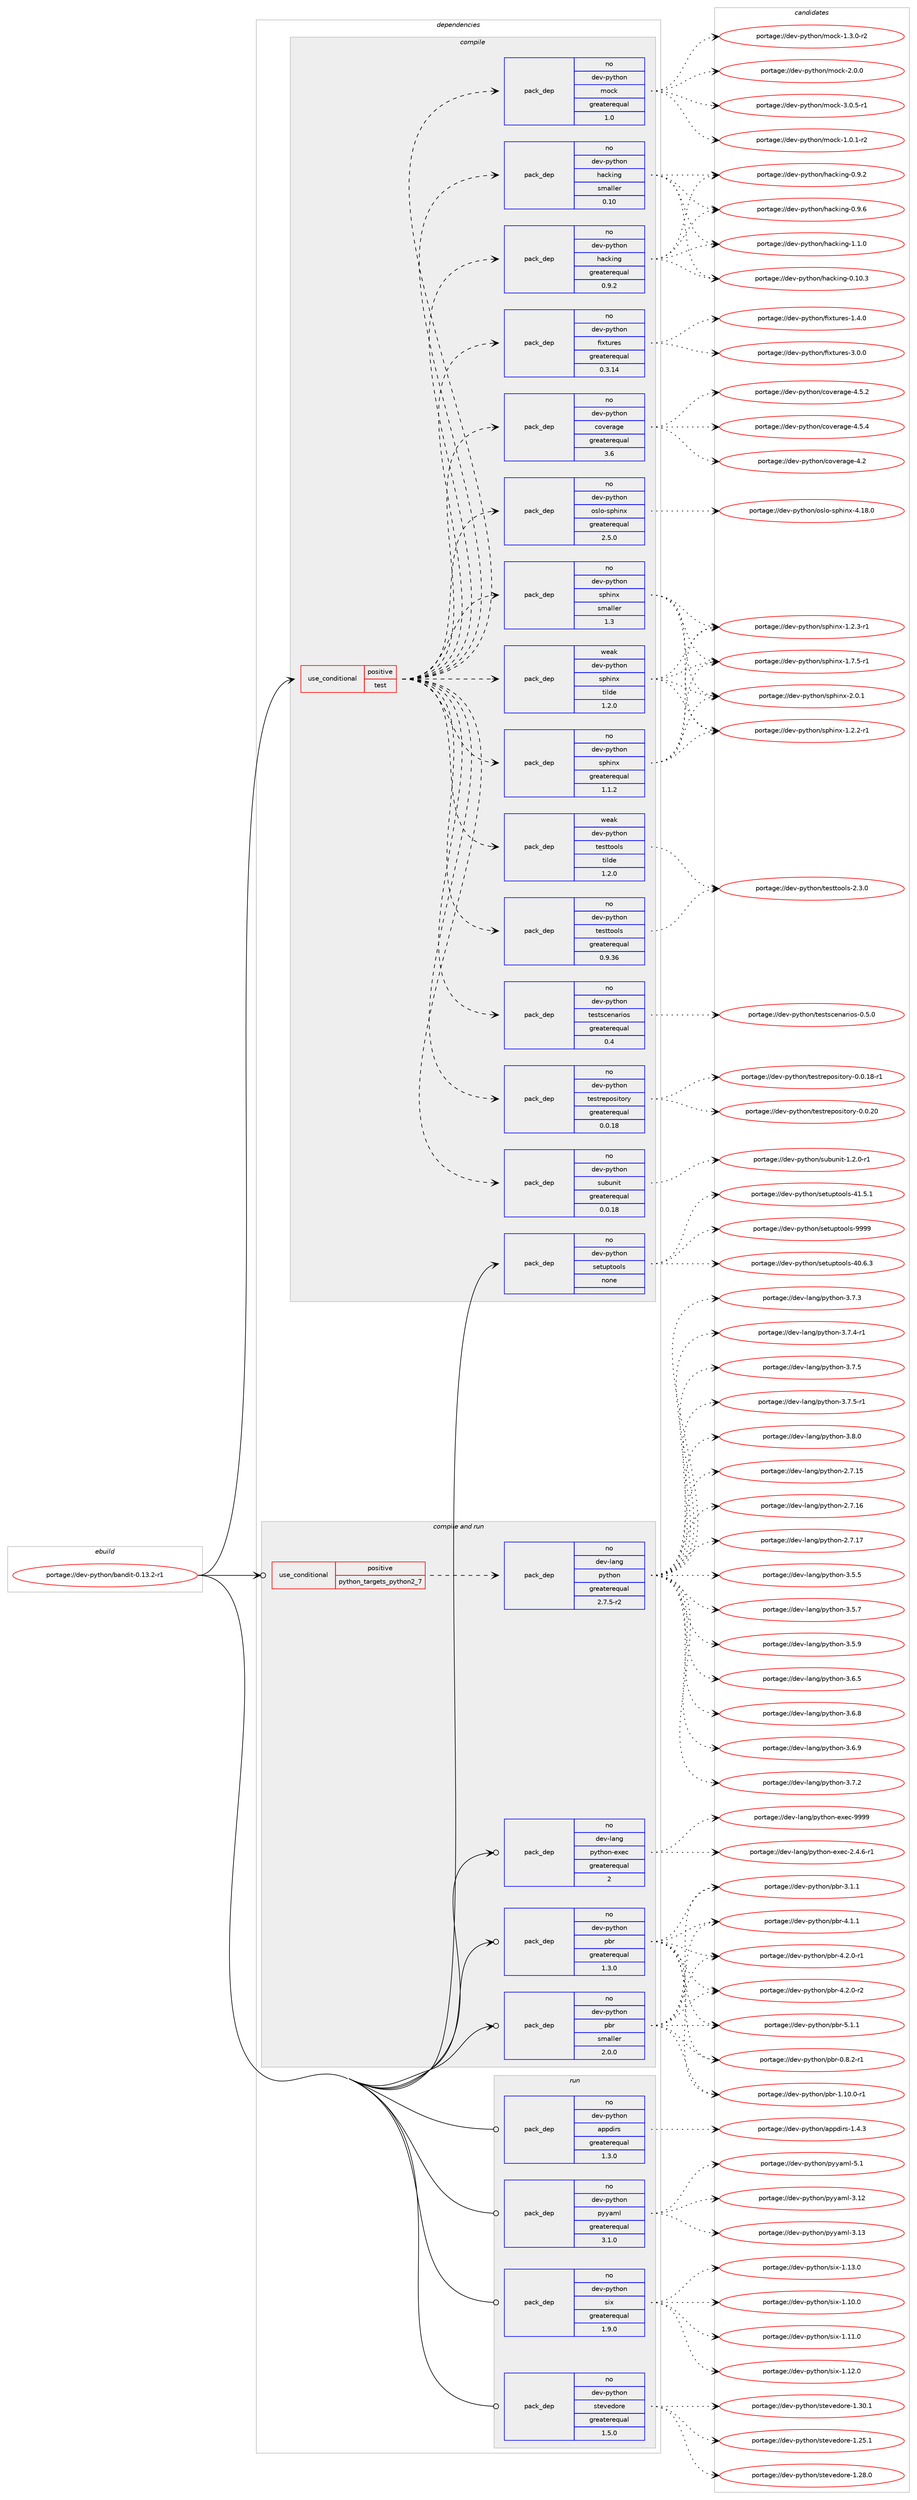 digraph prolog {

# *************
# Graph options
# *************

newrank=true;
concentrate=true;
compound=true;
graph [rankdir=LR,fontname=Helvetica,fontsize=10,ranksep=1.5];#, ranksep=2.5, nodesep=0.2];
edge  [arrowhead=vee];
node  [fontname=Helvetica,fontsize=10];

# **********
# The ebuild
# **********

subgraph cluster_leftcol {
color=gray;
rank=same;
label=<<i>ebuild</i>>;
id [label="portage://dev-python/bandit-0.13.2-r1", color=red, width=4, href="../dev-python/bandit-0.13.2-r1.svg"];
}

# ****************
# The dependencies
# ****************

subgraph cluster_midcol {
color=gray;
label=<<i>dependencies</i>>;
subgraph cluster_compile {
fillcolor="#eeeeee";
style=filled;
label=<<i>compile</i>>;
subgraph cond26041 {
dependency131203 [label=<<TABLE BORDER="0" CELLBORDER="1" CELLSPACING="0" CELLPADDING="4"><TR><TD ROWSPAN="3" CELLPADDING="10">use_conditional</TD></TR><TR><TD>positive</TD></TR><TR><TD>test</TD></TR></TABLE>>, shape=none, color=red];
subgraph pack101857 {
dependency131204 [label=<<TABLE BORDER="0" CELLBORDER="1" CELLSPACING="0" CELLPADDING="4" WIDTH="220"><TR><TD ROWSPAN="6" CELLPADDING="30">pack_dep</TD></TR><TR><TD WIDTH="110">no</TD></TR><TR><TD>dev-python</TD></TR><TR><TD>coverage</TD></TR><TR><TD>greaterequal</TD></TR><TR><TD>3.6</TD></TR></TABLE>>, shape=none, color=blue];
}
dependency131203:e -> dependency131204:w [weight=20,style="dashed",arrowhead="vee"];
subgraph pack101858 {
dependency131205 [label=<<TABLE BORDER="0" CELLBORDER="1" CELLSPACING="0" CELLPADDING="4" WIDTH="220"><TR><TD ROWSPAN="6" CELLPADDING="30">pack_dep</TD></TR><TR><TD WIDTH="110">no</TD></TR><TR><TD>dev-python</TD></TR><TR><TD>fixtures</TD></TR><TR><TD>greaterequal</TD></TR><TR><TD>0.3.14</TD></TR></TABLE>>, shape=none, color=blue];
}
dependency131203:e -> dependency131205:w [weight=20,style="dashed",arrowhead="vee"];
subgraph pack101859 {
dependency131206 [label=<<TABLE BORDER="0" CELLBORDER="1" CELLSPACING="0" CELLPADDING="4" WIDTH="220"><TR><TD ROWSPAN="6" CELLPADDING="30">pack_dep</TD></TR><TR><TD WIDTH="110">no</TD></TR><TR><TD>dev-python</TD></TR><TR><TD>hacking</TD></TR><TR><TD>greaterequal</TD></TR><TR><TD>0.9.2</TD></TR></TABLE>>, shape=none, color=blue];
}
dependency131203:e -> dependency131206:w [weight=20,style="dashed",arrowhead="vee"];
subgraph pack101860 {
dependency131207 [label=<<TABLE BORDER="0" CELLBORDER="1" CELLSPACING="0" CELLPADDING="4" WIDTH="220"><TR><TD ROWSPAN="6" CELLPADDING="30">pack_dep</TD></TR><TR><TD WIDTH="110">no</TD></TR><TR><TD>dev-python</TD></TR><TR><TD>hacking</TD></TR><TR><TD>smaller</TD></TR><TR><TD>0.10</TD></TR></TABLE>>, shape=none, color=blue];
}
dependency131203:e -> dependency131207:w [weight=20,style="dashed",arrowhead="vee"];
subgraph pack101861 {
dependency131208 [label=<<TABLE BORDER="0" CELLBORDER="1" CELLSPACING="0" CELLPADDING="4" WIDTH="220"><TR><TD ROWSPAN="6" CELLPADDING="30">pack_dep</TD></TR><TR><TD WIDTH="110">no</TD></TR><TR><TD>dev-python</TD></TR><TR><TD>mock</TD></TR><TR><TD>greaterequal</TD></TR><TR><TD>1.0</TD></TR></TABLE>>, shape=none, color=blue];
}
dependency131203:e -> dependency131208:w [weight=20,style="dashed",arrowhead="vee"];
subgraph pack101862 {
dependency131209 [label=<<TABLE BORDER="0" CELLBORDER="1" CELLSPACING="0" CELLPADDING="4" WIDTH="220"><TR><TD ROWSPAN="6" CELLPADDING="30">pack_dep</TD></TR><TR><TD WIDTH="110">no</TD></TR><TR><TD>dev-python</TD></TR><TR><TD>subunit</TD></TR><TR><TD>greaterequal</TD></TR><TR><TD>0.0.18</TD></TR></TABLE>>, shape=none, color=blue];
}
dependency131203:e -> dependency131209:w [weight=20,style="dashed",arrowhead="vee"];
subgraph pack101863 {
dependency131210 [label=<<TABLE BORDER="0" CELLBORDER="1" CELLSPACING="0" CELLPADDING="4" WIDTH="220"><TR><TD ROWSPAN="6" CELLPADDING="30">pack_dep</TD></TR><TR><TD WIDTH="110">no</TD></TR><TR><TD>dev-python</TD></TR><TR><TD>testrepository</TD></TR><TR><TD>greaterequal</TD></TR><TR><TD>0.0.18</TD></TR></TABLE>>, shape=none, color=blue];
}
dependency131203:e -> dependency131210:w [weight=20,style="dashed",arrowhead="vee"];
subgraph pack101864 {
dependency131211 [label=<<TABLE BORDER="0" CELLBORDER="1" CELLSPACING="0" CELLPADDING="4" WIDTH="220"><TR><TD ROWSPAN="6" CELLPADDING="30">pack_dep</TD></TR><TR><TD WIDTH="110">no</TD></TR><TR><TD>dev-python</TD></TR><TR><TD>testscenarios</TD></TR><TR><TD>greaterequal</TD></TR><TR><TD>0.4</TD></TR></TABLE>>, shape=none, color=blue];
}
dependency131203:e -> dependency131211:w [weight=20,style="dashed",arrowhead="vee"];
subgraph pack101865 {
dependency131212 [label=<<TABLE BORDER="0" CELLBORDER="1" CELLSPACING="0" CELLPADDING="4" WIDTH="220"><TR><TD ROWSPAN="6" CELLPADDING="30">pack_dep</TD></TR><TR><TD WIDTH="110">no</TD></TR><TR><TD>dev-python</TD></TR><TR><TD>testtools</TD></TR><TR><TD>greaterequal</TD></TR><TR><TD>0.9.36</TD></TR></TABLE>>, shape=none, color=blue];
}
dependency131203:e -> dependency131212:w [weight=20,style="dashed",arrowhead="vee"];
subgraph pack101866 {
dependency131213 [label=<<TABLE BORDER="0" CELLBORDER="1" CELLSPACING="0" CELLPADDING="4" WIDTH="220"><TR><TD ROWSPAN="6" CELLPADDING="30">pack_dep</TD></TR><TR><TD WIDTH="110">weak</TD></TR><TR><TD>dev-python</TD></TR><TR><TD>testtools</TD></TR><TR><TD>tilde</TD></TR><TR><TD>1.2.0</TD></TR></TABLE>>, shape=none, color=blue];
}
dependency131203:e -> dependency131213:w [weight=20,style="dashed",arrowhead="vee"];
subgraph pack101867 {
dependency131214 [label=<<TABLE BORDER="0" CELLBORDER="1" CELLSPACING="0" CELLPADDING="4" WIDTH="220"><TR><TD ROWSPAN="6" CELLPADDING="30">pack_dep</TD></TR><TR><TD WIDTH="110">no</TD></TR><TR><TD>dev-python</TD></TR><TR><TD>sphinx</TD></TR><TR><TD>greaterequal</TD></TR><TR><TD>1.1.2</TD></TR></TABLE>>, shape=none, color=blue];
}
dependency131203:e -> dependency131214:w [weight=20,style="dashed",arrowhead="vee"];
subgraph pack101868 {
dependency131215 [label=<<TABLE BORDER="0" CELLBORDER="1" CELLSPACING="0" CELLPADDING="4" WIDTH="220"><TR><TD ROWSPAN="6" CELLPADDING="30">pack_dep</TD></TR><TR><TD WIDTH="110">weak</TD></TR><TR><TD>dev-python</TD></TR><TR><TD>sphinx</TD></TR><TR><TD>tilde</TD></TR><TR><TD>1.2.0</TD></TR></TABLE>>, shape=none, color=blue];
}
dependency131203:e -> dependency131215:w [weight=20,style="dashed",arrowhead="vee"];
subgraph pack101869 {
dependency131216 [label=<<TABLE BORDER="0" CELLBORDER="1" CELLSPACING="0" CELLPADDING="4" WIDTH="220"><TR><TD ROWSPAN="6" CELLPADDING="30">pack_dep</TD></TR><TR><TD WIDTH="110">no</TD></TR><TR><TD>dev-python</TD></TR><TR><TD>sphinx</TD></TR><TR><TD>smaller</TD></TR><TR><TD>1.3</TD></TR></TABLE>>, shape=none, color=blue];
}
dependency131203:e -> dependency131216:w [weight=20,style="dashed",arrowhead="vee"];
subgraph pack101870 {
dependency131217 [label=<<TABLE BORDER="0" CELLBORDER="1" CELLSPACING="0" CELLPADDING="4" WIDTH="220"><TR><TD ROWSPAN="6" CELLPADDING="30">pack_dep</TD></TR><TR><TD WIDTH="110">no</TD></TR><TR><TD>dev-python</TD></TR><TR><TD>oslo-sphinx</TD></TR><TR><TD>greaterequal</TD></TR><TR><TD>2.5.0</TD></TR></TABLE>>, shape=none, color=blue];
}
dependency131203:e -> dependency131217:w [weight=20,style="dashed",arrowhead="vee"];
}
id:e -> dependency131203:w [weight=20,style="solid",arrowhead="vee"];
subgraph pack101871 {
dependency131218 [label=<<TABLE BORDER="0" CELLBORDER="1" CELLSPACING="0" CELLPADDING="4" WIDTH="220"><TR><TD ROWSPAN="6" CELLPADDING="30">pack_dep</TD></TR><TR><TD WIDTH="110">no</TD></TR><TR><TD>dev-python</TD></TR><TR><TD>setuptools</TD></TR><TR><TD>none</TD></TR><TR><TD></TD></TR></TABLE>>, shape=none, color=blue];
}
id:e -> dependency131218:w [weight=20,style="solid",arrowhead="vee"];
}
subgraph cluster_compileandrun {
fillcolor="#eeeeee";
style=filled;
label=<<i>compile and run</i>>;
subgraph cond26042 {
dependency131219 [label=<<TABLE BORDER="0" CELLBORDER="1" CELLSPACING="0" CELLPADDING="4"><TR><TD ROWSPAN="3" CELLPADDING="10">use_conditional</TD></TR><TR><TD>positive</TD></TR><TR><TD>python_targets_python2_7</TD></TR></TABLE>>, shape=none, color=red];
subgraph pack101872 {
dependency131220 [label=<<TABLE BORDER="0" CELLBORDER="1" CELLSPACING="0" CELLPADDING="4" WIDTH="220"><TR><TD ROWSPAN="6" CELLPADDING="30">pack_dep</TD></TR><TR><TD WIDTH="110">no</TD></TR><TR><TD>dev-lang</TD></TR><TR><TD>python</TD></TR><TR><TD>greaterequal</TD></TR><TR><TD>2.7.5-r2</TD></TR></TABLE>>, shape=none, color=blue];
}
dependency131219:e -> dependency131220:w [weight=20,style="dashed",arrowhead="vee"];
}
id:e -> dependency131219:w [weight=20,style="solid",arrowhead="odotvee"];
subgraph pack101873 {
dependency131221 [label=<<TABLE BORDER="0" CELLBORDER="1" CELLSPACING="0" CELLPADDING="4" WIDTH="220"><TR><TD ROWSPAN="6" CELLPADDING="30">pack_dep</TD></TR><TR><TD WIDTH="110">no</TD></TR><TR><TD>dev-lang</TD></TR><TR><TD>python-exec</TD></TR><TR><TD>greaterequal</TD></TR><TR><TD>2</TD></TR></TABLE>>, shape=none, color=blue];
}
id:e -> dependency131221:w [weight=20,style="solid",arrowhead="odotvee"];
subgraph pack101874 {
dependency131222 [label=<<TABLE BORDER="0" CELLBORDER="1" CELLSPACING="0" CELLPADDING="4" WIDTH="220"><TR><TD ROWSPAN="6" CELLPADDING="30">pack_dep</TD></TR><TR><TD WIDTH="110">no</TD></TR><TR><TD>dev-python</TD></TR><TR><TD>pbr</TD></TR><TR><TD>greaterequal</TD></TR><TR><TD>1.3.0</TD></TR></TABLE>>, shape=none, color=blue];
}
id:e -> dependency131222:w [weight=20,style="solid",arrowhead="odotvee"];
subgraph pack101875 {
dependency131223 [label=<<TABLE BORDER="0" CELLBORDER="1" CELLSPACING="0" CELLPADDING="4" WIDTH="220"><TR><TD ROWSPAN="6" CELLPADDING="30">pack_dep</TD></TR><TR><TD WIDTH="110">no</TD></TR><TR><TD>dev-python</TD></TR><TR><TD>pbr</TD></TR><TR><TD>smaller</TD></TR><TR><TD>2.0.0</TD></TR></TABLE>>, shape=none, color=blue];
}
id:e -> dependency131223:w [weight=20,style="solid",arrowhead="odotvee"];
}
subgraph cluster_run {
fillcolor="#eeeeee";
style=filled;
label=<<i>run</i>>;
subgraph pack101876 {
dependency131224 [label=<<TABLE BORDER="0" CELLBORDER="1" CELLSPACING="0" CELLPADDING="4" WIDTH="220"><TR><TD ROWSPAN="6" CELLPADDING="30">pack_dep</TD></TR><TR><TD WIDTH="110">no</TD></TR><TR><TD>dev-python</TD></TR><TR><TD>appdirs</TD></TR><TR><TD>greaterequal</TD></TR><TR><TD>1.3.0</TD></TR></TABLE>>, shape=none, color=blue];
}
id:e -> dependency131224:w [weight=20,style="solid",arrowhead="odot"];
subgraph pack101877 {
dependency131225 [label=<<TABLE BORDER="0" CELLBORDER="1" CELLSPACING="0" CELLPADDING="4" WIDTH="220"><TR><TD ROWSPAN="6" CELLPADDING="30">pack_dep</TD></TR><TR><TD WIDTH="110">no</TD></TR><TR><TD>dev-python</TD></TR><TR><TD>pyyaml</TD></TR><TR><TD>greaterequal</TD></TR><TR><TD>3.1.0</TD></TR></TABLE>>, shape=none, color=blue];
}
id:e -> dependency131225:w [weight=20,style="solid",arrowhead="odot"];
subgraph pack101878 {
dependency131226 [label=<<TABLE BORDER="0" CELLBORDER="1" CELLSPACING="0" CELLPADDING="4" WIDTH="220"><TR><TD ROWSPAN="6" CELLPADDING="30">pack_dep</TD></TR><TR><TD WIDTH="110">no</TD></TR><TR><TD>dev-python</TD></TR><TR><TD>six</TD></TR><TR><TD>greaterequal</TD></TR><TR><TD>1.9.0</TD></TR></TABLE>>, shape=none, color=blue];
}
id:e -> dependency131226:w [weight=20,style="solid",arrowhead="odot"];
subgraph pack101879 {
dependency131227 [label=<<TABLE BORDER="0" CELLBORDER="1" CELLSPACING="0" CELLPADDING="4" WIDTH="220"><TR><TD ROWSPAN="6" CELLPADDING="30">pack_dep</TD></TR><TR><TD WIDTH="110">no</TD></TR><TR><TD>dev-python</TD></TR><TR><TD>stevedore</TD></TR><TR><TD>greaterequal</TD></TR><TR><TD>1.5.0</TD></TR></TABLE>>, shape=none, color=blue];
}
id:e -> dependency131227:w [weight=20,style="solid",arrowhead="odot"];
}
}

# **************
# The candidates
# **************

subgraph cluster_choices {
rank=same;
color=gray;
label=<<i>candidates</i>>;

subgraph choice101857 {
color=black;
nodesep=1;
choiceportage1001011184511212111610411111047991111181011149710310145524650 [label="portage://dev-python/coverage-4.2", color=red, width=4,href="../dev-python/coverage-4.2.svg"];
choiceportage10010111845112121116104111110479911111810111497103101455246534650 [label="portage://dev-python/coverage-4.5.2", color=red, width=4,href="../dev-python/coverage-4.5.2.svg"];
choiceportage10010111845112121116104111110479911111810111497103101455246534652 [label="portage://dev-python/coverage-4.5.4", color=red, width=4,href="../dev-python/coverage-4.5.4.svg"];
dependency131204:e -> choiceportage1001011184511212111610411111047991111181011149710310145524650:w [style=dotted,weight="100"];
dependency131204:e -> choiceportage10010111845112121116104111110479911111810111497103101455246534650:w [style=dotted,weight="100"];
dependency131204:e -> choiceportage10010111845112121116104111110479911111810111497103101455246534652:w [style=dotted,weight="100"];
}
subgraph choice101858 {
color=black;
nodesep=1;
choiceportage1001011184511212111610411111047102105120116117114101115454946524648 [label="portage://dev-python/fixtures-1.4.0", color=red, width=4,href="../dev-python/fixtures-1.4.0.svg"];
choiceportage1001011184511212111610411111047102105120116117114101115455146484648 [label="portage://dev-python/fixtures-3.0.0", color=red, width=4,href="../dev-python/fixtures-3.0.0.svg"];
dependency131205:e -> choiceportage1001011184511212111610411111047102105120116117114101115454946524648:w [style=dotted,weight="100"];
dependency131205:e -> choiceportage1001011184511212111610411111047102105120116117114101115455146484648:w [style=dotted,weight="100"];
}
subgraph choice101859 {
color=black;
nodesep=1;
choiceportage1001011184511212111610411111047104979910710511010345484649484651 [label="portage://dev-python/hacking-0.10.3", color=red, width=4,href="../dev-python/hacking-0.10.3.svg"];
choiceportage10010111845112121116104111110471049799107105110103454846574650 [label="portage://dev-python/hacking-0.9.2", color=red, width=4,href="../dev-python/hacking-0.9.2.svg"];
choiceportage10010111845112121116104111110471049799107105110103454846574654 [label="portage://dev-python/hacking-0.9.6", color=red, width=4,href="../dev-python/hacking-0.9.6.svg"];
choiceportage10010111845112121116104111110471049799107105110103454946494648 [label="portage://dev-python/hacking-1.1.0", color=red, width=4,href="../dev-python/hacking-1.1.0.svg"];
dependency131206:e -> choiceportage1001011184511212111610411111047104979910710511010345484649484651:w [style=dotted,weight="100"];
dependency131206:e -> choiceportage10010111845112121116104111110471049799107105110103454846574650:w [style=dotted,weight="100"];
dependency131206:e -> choiceportage10010111845112121116104111110471049799107105110103454846574654:w [style=dotted,weight="100"];
dependency131206:e -> choiceportage10010111845112121116104111110471049799107105110103454946494648:w [style=dotted,weight="100"];
}
subgraph choice101860 {
color=black;
nodesep=1;
choiceportage1001011184511212111610411111047104979910710511010345484649484651 [label="portage://dev-python/hacking-0.10.3", color=red, width=4,href="../dev-python/hacking-0.10.3.svg"];
choiceportage10010111845112121116104111110471049799107105110103454846574650 [label="portage://dev-python/hacking-0.9.2", color=red, width=4,href="../dev-python/hacking-0.9.2.svg"];
choiceportage10010111845112121116104111110471049799107105110103454846574654 [label="portage://dev-python/hacking-0.9.6", color=red, width=4,href="../dev-python/hacking-0.9.6.svg"];
choiceportage10010111845112121116104111110471049799107105110103454946494648 [label="portage://dev-python/hacking-1.1.0", color=red, width=4,href="../dev-python/hacking-1.1.0.svg"];
dependency131207:e -> choiceportage1001011184511212111610411111047104979910710511010345484649484651:w [style=dotted,weight="100"];
dependency131207:e -> choiceportage10010111845112121116104111110471049799107105110103454846574650:w [style=dotted,weight="100"];
dependency131207:e -> choiceportage10010111845112121116104111110471049799107105110103454846574654:w [style=dotted,weight="100"];
dependency131207:e -> choiceportage10010111845112121116104111110471049799107105110103454946494648:w [style=dotted,weight="100"];
}
subgraph choice101861 {
color=black;
nodesep=1;
choiceportage1001011184511212111610411111047109111991074549464846494511450 [label="portage://dev-python/mock-1.0.1-r2", color=red, width=4,href="../dev-python/mock-1.0.1-r2.svg"];
choiceportage1001011184511212111610411111047109111991074549465146484511450 [label="portage://dev-python/mock-1.3.0-r2", color=red, width=4,href="../dev-python/mock-1.3.0-r2.svg"];
choiceportage100101118451121211161041111104710911199107455046484648 [label="portage://dev-python/mock-2.0.0", color=red, width=4,href="../dev-python/mock-2.0.0.svg"];
choiceportage1001011184511212111610411111047109111991074551464846534511449 [label="portage://dev-python/mock-3.0.5-r1", color=red, width=4,href="../dev-python/mock-3.0.5-r1.svg"];
dependency131208:e -> choiceportage1001011184511212111610411111047109111991074549464846494511450:w [style=dotted,weight="100"];
dependency131208:e -> choiceportage1001011184511212111610411111047109111991074549465146484511450:w [style=dotted,weight="100"];
dependency131208:e -> choiceportage100101118451121211161041111104710911199107455046484648:w [style=dotted,weight="100"];
dependency131208:e -> choiceportage1001011184511212111610411111047109111991074551464846534511449:w [style=dotted,weight="100"];
}
subgraph choice101862 {
color=black;
nodesep=1;
choiceportage1001011184511212111610411111047115117981171101051164549465046484511449 [label="portage://dev-python/subunit-1.2.0-r1", color=red, width=4,href="../dev-python/subunit-1.2.0-r1.svg"];
dependency131209:e -> choiceportage1001011184511212111610411111047115117981171101051164549465046484511449:w [style=dotted,weight="100"];
}
subgraph choice101863 {
color=black;
nodesep=1;
choiceportage1001011184511212111610411111047116101115116114101112111115105116111114121454846484649564511449 [label="portage://dev-python/testrepository-0.0.18-r1", color=red, width=4,href="../dev-python/testrepository-0.0.18-r1.svg"];
choiceportage100101118451121211161041111104711610111511611410111211111510511611111412145484648465048 [label="portage://dev-python/testrepository-0.0.20", color=red, width=4,href="../dev-python/testrepository-0.0.20.svg"];
dependency131210:e -> choiceportage1001011184511212111610411111047116101115116114101112111115105116111114121454846484649564511449:w [style=dotted,weight="100"];
dependency131210:e -> choiceportage100101118451121211161041111104711610111511611410111211111510511611111412145484648465048:w [style=dotted,weight="100"];
}
subgraph choice101864 {
color=black;
nodesep=1;
choiceportage10010111845112121116104111110471161011151161159910111097114105111115454846534648 [label="portage://dev-python/testscenarios-0.5.0", color=red, width=4,href="../dev-python/testscenarios-0.5.0.svg"];
dependency131211:e -> choiceportage10010111845112121116104111110471161011151161159910111097114105111115454846534648:w [style=dotted,weight="100"];
}
subgraph choice101865 {
color=black;
nodesep=1;
choiceportage1001011184511212111610411111047116101115116116111111108115455046514648 [label="portage://dev-python/testtools-2.3.0", color=red, width=4,href="../dev-python/testtools-2.3.0.svg"];
dependency131212:e -> choiceportage1001011184511212111610411111047116101115116116111111108115455046514648:w [style=dotted,weight="100"];
}
subgraph choice101866 {
color=black;
nodesep=1;
choiceportage1001011184511212111610411111047116101115116116111111108115455046514648 [label="portage://dev-python/testtools-2.3.0", color=red, width=4,href="../dev-python/testtools-2.3.0.svg"];
dependency131213:e -> choiceportage1001011184511212111610411111047116101115116116111111108115455046514648:w [style=dotted,weight="100"];
}
subgraph choice101867 {
color=black;
nodesep=1;
choiceportage10010111845112121116104111110471151121041051101204549465046504511449 [label="portage://dev-python/sphinx-1.2.2-r1", color=red, width=4,href="../dev-python/sphinx-1.2.2-r1.svg"];
choiceportage10010111845112121116104111110471151121041051101204549465046514511449 [label="portage://dev-python/sphinx-1.2.3-r1", color=red, width=4,href="../dev-python/sphinx-1.2.3-r1.svg"];
choiceportage10010111845112121116104111110471151121041051101204549465546534511449 [label="portage://dev-python/sphinx-1.7.5-r1", color=red, width=4,href="../dev-python/sphinx-1.7.5-r1.svg"];
choiceportage1001011184511212111610411111047115112104105110120455046484649 [label="portage://dev-python/sphinx-2.0.1", color=red, width=4,href="../dev-python/sphinx-2.0.1.svg"];
dependency131214:e -> choiceportage10010111845112121116104111110471151121041051101204549465046504511449:w [style=dotted,weight="100"];
dependency131214:e -> choiceportage10010111845112121116104111110471151121041051101204549465046514511449:w [style=dotted,weight="100"];
dependency131214:e -> choiceportage10010111845112121116104111110471151121041051101204549465546534511449:w [style=dotted,weight="100"];
dependency131214:e -> choiceportage1001011184511212111610411111047115112104105110120455046484649:w [style=dotted,weight="100"];
}
subgraph choice101868 {
color=black;
nodesep=1;
choiceportage10010111845112121116104111110471151121041051101204549465046504511449 [label="portage://dev-python/sphinx-1.2.2-r1", color=red, width=4,href="../dev-python/sphinx-1.2.2-r1.svg"];
choiceportage10010111845112121116104111110471151121041051101204549465046514511449 [label="portage://dev-python/sphinx-1.2.3-r1", color=red, width=4,href="../dev-python/sphinx-1.2.3-r1.svg"];
choiceportage10010111845112121116104111110471151121041051101204549465546534511449 [label="portage://dev-python/sphinx-1.7.5-r1", color=red, width=4,href="../dev-python/sphinx-1.7.5-r1.svg"];
choiceportage1001011184511212111610411111047115112104105110120455046484649 [label="portage://dev-python/sphinx-2.0.1", color=red, width=4,href="../dev-python/sphinx-2.0.1.svg"];
dependency131215:e -> choiceportage10010111845112121116104111110471151121041051101204549465046504511449:w [style=dotted,weight="100"];
dependency131215:e -> choiceportage10010111845112121116104111110471151121041051101204549465046514511449:w [style=dotted,weight="100"];
dependency131215:e -> choiceportage10010111845112121116104111110471151121041051101204549465546534511449:w [style=dotted,weight="100"];
dependency131215:e -> choiceportage1001011184511212111610411111047115112104105110120455046484649:w [style=dotted,weight="100"];
}
subgraph choice101869 {
color=black;
nodesep=1;
choiceportage10010111845112121116104111110471151121041051101204549465046504511449 [label="portage://dev-python/sphinx-1.2.2-r1", color=red, width=4,href="../dev-python/sphinx-1.2.2-r1.svg"];
choiceportage10010111845112121116104111110471151121041051101204549465046514511449 [label="portage://dev-python/sphinx-1.2.3-r1", color=red, width=4,href="../dev-python/sphinx-1.2.3-r1.svg"];
choiceportage10010111845112121116104111110471151121041051101204549465546534511449 [label="portage://dev-python/sphinx-1.7.5-r1", color=red, width=4,href="../dev-python/sphinx-1.7.5-r1.svg"];
choiceportage1001011184511212111610411111047115112104105110120455046484649 [label="portage://dev-python/sphinx-2.0.1", color=red, width=4,href="../dev-python/sphinx-2.0.1.svg"];
dependency131216:e -> choiceportage10010111845112121116104111110471151121041051101204549465046504511449:w [style=dotted,weight="100"];
dependency131216:e -> choiceportage10010111845112121116104111110471151121041051101204549465046514511449:w [style=dotted,weight="100"];
dependency131216:e -> choiceportage10010111845112121116104111110471151121041051101204549465546534511449:w [style=dotted,weight="100"];
dependency131216:e -> choiceportage1001011184511212111610411111047115112104105110120455046484649:w [style=dotted,weight="100"];
}
subgraph choice101870 {
color=black;
nodesep=1;
choiceportage10010111845112121116104111110471111151081114511511210410511012045524649564648 [label="portage://dev-python/oslo-sphinx-4.18.0", color=red, width=4,href="../dev-python/oslo-sphinx-4.18.0.svg"];
dependency131217:e -> choiceportage10010111845112121116104111110471111151081114511511210410511012045524649564648:w [style=dotted,weight="100"];
}
subgraph choice101871 {
color=black;
nodesep=1;
choiceportage100101118451121211161041111104711510111611711211611111110811545524846544651 [label="portage://dev-python/setuptools-40.6.3", color=red, width=4,href="../dev-python/setuptools-40.6.3.svg"];
choiceportage100101118451121211161041111104711510111611711211611111110811545524946534649 [label="portage://dev-python/setuptools-41.5.1", color=red, width=4,href="../dev-python/setuptools-41.5.1.svg"];
choiceportage10010111845112121116104111110471151011161171121161111111081154557575757 [label="portage://dev-python/setuptools-9999", color=red, width=4,href="../dev-python/setuptools-9999.svg"];
dependency131218:e -> choiceportage100101118451121211161041111104711510111611711211611111110811545524846544651:w [style=dotted,weight="100"];
dependency131218:e -> choiceportage100101118451121211161041111104711510111611711211611111110811545524946534649:w [style=dotted,weight="100"];
dependency131218:e -> choiceportage10010111845112121116104111110471151011161171121161111111081154557575757:w [style=dotted,weight="100"];
}
subgraph choice101872 {
color=black;
nodesep=1;
choiceportage10010111845108971101034711212111610411111045504655464953 [label="portage://dev-lang/python-2.7.15", color=red, width=4,href="../dev-lang/python-2.7.15.svg"];
choiceportage10010111845108971101034711212111610411111045504655464954 [label="portage://dev-lang/python-2.7.16", color=red, width=4,href="../dev-lang/python-2.7.16.svg"];
choiceportage10010111845108971101034711212111610411111045504655464955 [label="portage://dev-lang/python-2.7.17", color=red, width=4,href="../dev-lang/python-2.7.17.svg"];
choiceportage100101118451089711010347112121116104111110455146534653 [label="portage://dev-lang/python-3.5.5", color=red, width=4,href="../dev-lang/python-3.5.5.svg"];
choiceportage100101118451089711010347112121116104111110455146534655 [label="portage://dev-lang/python-3.5.7", color=red, width=4,href="../dev-lang/python-3.5.7.svg"];
choiceportage100101118451089711010347112121116104111110455146534657 [label="portage://dev-lang/python-3.5.9", color=red, width=4,href="../dev-lang/python-3.5.9.svg"];
choiceportage100101118451089711010347112121116104111110455146544653 [label="portage://dev-lang/python-3.6.5", color=red, width=4,href="../dev-lang/python-3.6.5.svg"];
choiceportage100101118451089711010347112121116104111110455146544656 [label="portage://dev-lang/python-3.6.8", color=red, width=4,href="../dev-lang/python-3.6.8.svg"];
choiceportage100101118451089711010347112121116104111110455146544657 [label="portage://dev-lang/python-3.6.9", color=red, width=4,href="../dev-lang/python-3.6.9.svg"];
choiceportage100101118451089711010347112121116104111110455146554650 [label="portage://dev-lang/python-3.7.2", color=red, width=4,href="../dev-lang/python-3.7.2.svg"];
choiceportage100101118451089711010347112121116104111110455146554651 [label="portage://dev-lang/python-3.7.3", color=red, width=4,href="../dev-lang/python-3.7.3.svg"];
choiceportage1001011184510897110103471121211161041111104551465546524511449 [label="portage://dev-lang/python-3.7.4-r1", color=red, width=4,href="../dev-lang/python-3.7.4-r1.svg"];
choiceportage100101118451089711010347112121116104111110455146554653 [label="portage://dev-lang/python-3.7.5", color=red, width=4,href="../dev-lang/python-3.7.5.svg"];
choiceportage1001011184510897110103471121211161041111104551465546534511449 [label="portage://dev-lang/python-3.7.5-r1", color=red, width=4,href="../dev-lang/python-3.7.5-r1.svg"];
choiceportage100101118451089711010347112121116104111110455146564648 [label="portage://dev-lang/python-3.8.0", color=red, width=4,href="../dev-lang/python-3.8.0.svg"];
dependency131220:e -> choiceportage10010111845108971101034711212111610411111045504655464953:w [style=dotted,weight="100"];
dependency131220:e -> choiceportage10010111845108971101034711212111610411111045504655464954:w [style=dotted,weight="100"];
dependency131220:e -> choiceportage10010111845108971101034711212111610411111045504655464955:w [style=dotted,weight="100"];
dependency131220:e -> choiceportage100101118451089711010347112121116104111110455146534653:w [style=dotted,weight="100"];
dependency131220:e -> choiceportage100101118451089711010347112121116104111110455146534655:w [style=dotted,weight="100"];
dependency131220:e -> choiceportage100101118451089711010347112121116104111110455146534657:w [style=dotted,weight="100"];
dependency131220:e -> choiceportage100101118451089711010347112121116104111110455146544653:w [style=dotted,weight="100"];
dependency131220:e -> choiceportage100101118451089711010347112121116104111110455146544656:w [style=dotted,weight="100"];
dependency131220:e -> choiceportage100101118451089711010347112121116104111110455146544657:w [style=dotted,weight="100"];
dependency131220:e -> choiceportage100101118451089711010347112121116104111110455146554650:w [style=dotted,weight="100"];
dependency131220:e -> choiceportage100101118451089711010347112121116104111110455146554651:w [style=dotted,weight="100"];
dependency131220:e -> choiceportage1001011184510897110103471121211161041111104551465546524511449:w [style=dotted,weight="100"];
dependency131220:e -> choiceportage100101118451089711010347112121116104111110455146554653:w [style=dotted,weight="100"];
dependency131220:e -> choiceportage1001011184510897110103471121211161041111104551465546534511449:w [style=dotted,weight="100"];
dependency131220:e -> choiceportage100101118451089711010347112121116104111110455146564648:w [style=dotted,weight="100"];
}
subgraph choice101873 {
color=black;
nodesep=1;
choiceportage10010111845108971101034711212111610411111045101120101994550465246544511449 [label="portage://dev-lang/python-exec-2.4.6-r1", color=red, width=4,href="../dev-lang/python-exec-2.4.6-r1.svg"];
choiceportage10010111845108971101034711212111610411111045101120101994557575757 [label="portage://dev-lang/python-exec-9999", color=red, width=4,href="../dev-lang/python-exec-9999.svg"];
dependency131221:e -> choiceportage10010111845108971101034711212111610411111045101120101994550465246544511449:w [style=dotted,weight="100"];
dependency131221:e -> choiceportage10010111845108971101034711212111610411111045101120101994557575757:w [style=dotted,weight="100"];
}
subgraph choice101874 {
color=black;
nodesep=1;
choiceportage1001011184511212111610411111047112981144548465646504511449 [label="portage://dev-python/pbr-0.8.2-r1", color=red, width=4,href="../dev-python/pbr-0.8.2-r1.svg"];
choiceportage100101118451121211161041111104711298114454946494846484511449 [label="portage://dev-python/pbr-1.10.0-r1", color=red, width=4,href="../dev-python/pbr-1.10.0-r1.svg"];
choiceportage100101118451121211161041111104711298114455146494649 [label="portage://dev-python/pbr-3.1.1", color=red, width=4,href="../dev-python/pbr-3.1.1.svg"];
choiceportage100101118451121211161041111104711298114455246494649 [label="portage://dev-python/pbr-4.1.1", color=red, width=4,href="../dev-python/pbr-4.1.1.svg"];
choiceportage1001011184511212111610411111047112981144552465046484511449 [label="portage://dev-python/pbr-4.2.0-r1", color=red, width=4,href="../dev-python/pbr-4.2.0-r1.svg"];
choiceportage1001011184511212111610411111047112981144552465046484511450 [label="portage://dev-python/pbr-4.2.0-r2", color=red, width=4,href="../dev-python/pbr-4.2.0-r2.svg"];
choiceportage100101118451121211161041111104711298114455346494649 [label="portage://dev-python/pbr-5.1.1", color=red, width=4,href="../dev-python/pbr-5.1.1.svg"];
dependency131222:e -> choiceportage1001011184511212111610411111047112981144548465646504511449:w [style=dotted,weight="100"];
dependency131222:e -> choiceportage100101118451121211161041111104711298114454946494846484511449:w [style=dotted,weight="100"];
dependency131222:e -> choiceportage100101118451121211161041111104711298114455146494649:w [style=dotted,weight="100"];
dependency131222:e -> choiceportage100101118451121211161041111104711298114455246494649:w [style=dotted,weight="100"];
dependency131222:e -> choiceportage1001011184511212111610411111047112981144552465046484511449:w [style=dotted,weight="100"];
dependency131222:e -> choiceportage1001011184511212111610411111047112981144552465046484511450:w [style=dotted,weight="100"];
dependency131222:e -> choiceportage100101118451121211161041111104711298114455346494649:w [style=dotted,weight="100"];
}
subgraph choice101875 {
color=black;
nodesep=1;
choiceportage1001011184511212111610411111047112981144548465646504511449 [label="portage://dev-python/pbr-0.8.2-r1", color=red, width=4,href="../dev-python/pbr-0.8.2-r1.svg"];
choiceportage100101118451121211161041111104711298114454946494846484511449 [label="portage://dev-python/pbr-1.10.0-r1", color=red, width=4,href="../dev-python/pbr-1.10.0-r1.svg"];
choiceportage100101118451121211161041111104711298114455146494649 [label="portage://dev-python/pbr-3.1.1", color=red, width=4,href="../dev-python/pbr-3.1.1.svg"];
choiceportage100101118451121211161041111104711298114455246494649 [label="portage://dev-python/pbr-4.1.1", color=red, width=4,href="../dev-python/pbr-4.1.1.svg"];
choiceportage1001011184511212111610411111047112981144552465046484511449 [label="portage://dev-python/pbr-4.2.0-r1", color=red, width=4,href="../dev-python/pbr-4.2.0-r1.svg"];
choiceportage1001011184511212111610411111047112981144552465046484511450 [label="portage://dev-python/pbr-4.2.0-r2", color=red, width=4,href="../dev-python/pbr-4.2.0-r2.svg"];
choiceportage100101118451121211161041111104711298114455346494649 [label="portage://dev-python/pbr-5.1.1", color=red, width=4,href="../dev-python/pbr-5.1.1.svg"];
dependency131223:e -> choiceportage1001011184511212111610411111047112981144548465646504511449:w [style=dotted,weight="100"];
dependency131223:e -> choiceportage100101118451121211161041111104711298114454946494846484511449:w [style=dotted,weight="100"];
dependency131223:e -> choiceportage100101118451121211161041111104711298114455146494649:w [style=dotted,weight="100"];
dependency131223:e -> choiceportage100101118451121211161041111104711298114455246494649:w [style=dotted,weight="100"];
dependency131223:e -> choiceportage1001011184511212111610411111047112981144552465046484511449:w [style=dotted,weight="100"];
dependency131223:e -> choiceportage1001011184511212111610411111047112981144552465046484511450:w [style=dotted,weight="100"];
dependency131223:e -> choiceportage100101118451121211161041111104711298114455346494649:w [style=dotted,weight="100"];
}
subgraph choice101876 {
color=black;
nodesep=1;
choiceportage100101118451121211161041111104797112112100105114115454946524651 [label="portage://dev-python/appdirs-1.4.3", color=red, width=4,href="../dev-python/appdirs-1.4.3.svg"];
dependency131224:e -> choiceportage100101118451121211161041111104797112112100105114115454946524651:w [style=dotted,weight="100"];
}
subgraph choice101877 {
color=black;
nodesep=1;
choiceportage1001011184511212111610411111047112121121971091084551464950 [label="portage://dev-python/pyyaml-3.12", color=red, width=4,href="../dev-python/pyyaml-3.12.svg"];
choiceportage1001011184511212111610411111047112121121971091084551464951 [label="portage://dev-python/pyyaml-3.13", color=red, width=4,href="../dev-python/pyyaml-3.13.svg"];
choiceportage10010111845112121116104111110471121211219710910845534649 [label="portage://dev-python/pyyaml-5.1", color=red, width=4,href="../dev-python/pyyaml-5.1.svg"];
dependency131225:e -> choiceportage1001011184511212111610411111047112121121971091084551464950:w [style=dotted,weight="100"];
dependency131225:e -> choiceportage1001011184511212111610411111047112121121971091084551464951:w [style=dotted,weight="100"];
dependency131225:e -> choiceportage10010111845112121116104111110471121211219710910845534649:w [style=dotted,weight="100"];
}
subgraph choice101878 {
color=black;
nodesep=1;
choiceportage100101118451121211161041111104711510512045494649484648 [label="portage://dev-python/six-1.10.0", color=red, width=4,href="../dev-python/six-1.10.0.svg"];
choiceportage100101118451121211161041111104711510512045494649494648 [label="portage://dev-python/six-1.11.0", color=red, width=4,href="../dev-python/six-1.11.0.svg"];
choiceportage100101118451121211161041111104711510512045494649504648 [label="portage://dev-python/six-1.12.0", color=red, width=4,href="../dev-python/six-1.12.0.svg"];
choiceportage100101118451121211161041111104711510512045494649514648 [label="portage://dev-python/six-1.13.0", color=red, width=4,href="../dev-python/six-1.13.0.svg"];
dependency131226:e -> choiceportage100101118451121211161041111104711510512045494649484648:w [style=dotted,weight="100"];
dependency131226:e -> choiceportage100101118451121211161041111104711510512045494649494648:w [style=dotted,weight="100"];
dependency131226:e -> choiceportage100101118451121211161041111104711510512045494649504648:w [style=dotted,weight="100"];
dependency131226:e -> choiceportage100101118451121211161041111104711510512045494649514648:w [style=dotted,weight="100"];
}
subgraph choice101879 {
color=black;
nodesep=1;
choiceportage100101118451121211161041111104711511610111810110011111410145494650534649 [label="portage://dev-python/stevedore-1.25.1", color=red, width=4,href="../dev-python/stevedore-1.25.1.svg"];
choiceportage100101118451121211161041111104711511610111810110011111410145494650564648 [label="portage://dev-python/stevedore-1.28.0", color=red, width=4,href="../dev-python/stevedore-1.28.0.svg"];
choiceportage100101118451121211161041111104711511610111810110011111410145494651484649 [label="portage://dev-python/stevedore-1.30.1", color=red, width=4,href="../dev-python/stevedore-1.30.1.svg"];
dependency131227:e -> choiceportage100101118451121211161041111104711511610111810110011111410145494650534649:w [style=dotted,weight="100"];
dependency131227:e -> choiceportage100101118451121211161041111104711511610111810110011111410145494650564648:w [style=dotted,weight="100"];
dependency131227:e -> choiceportage100101118451121211161041111104711511610111810110011111410145494651484649:w [style=dotted,weight="100"];
}
}

}
